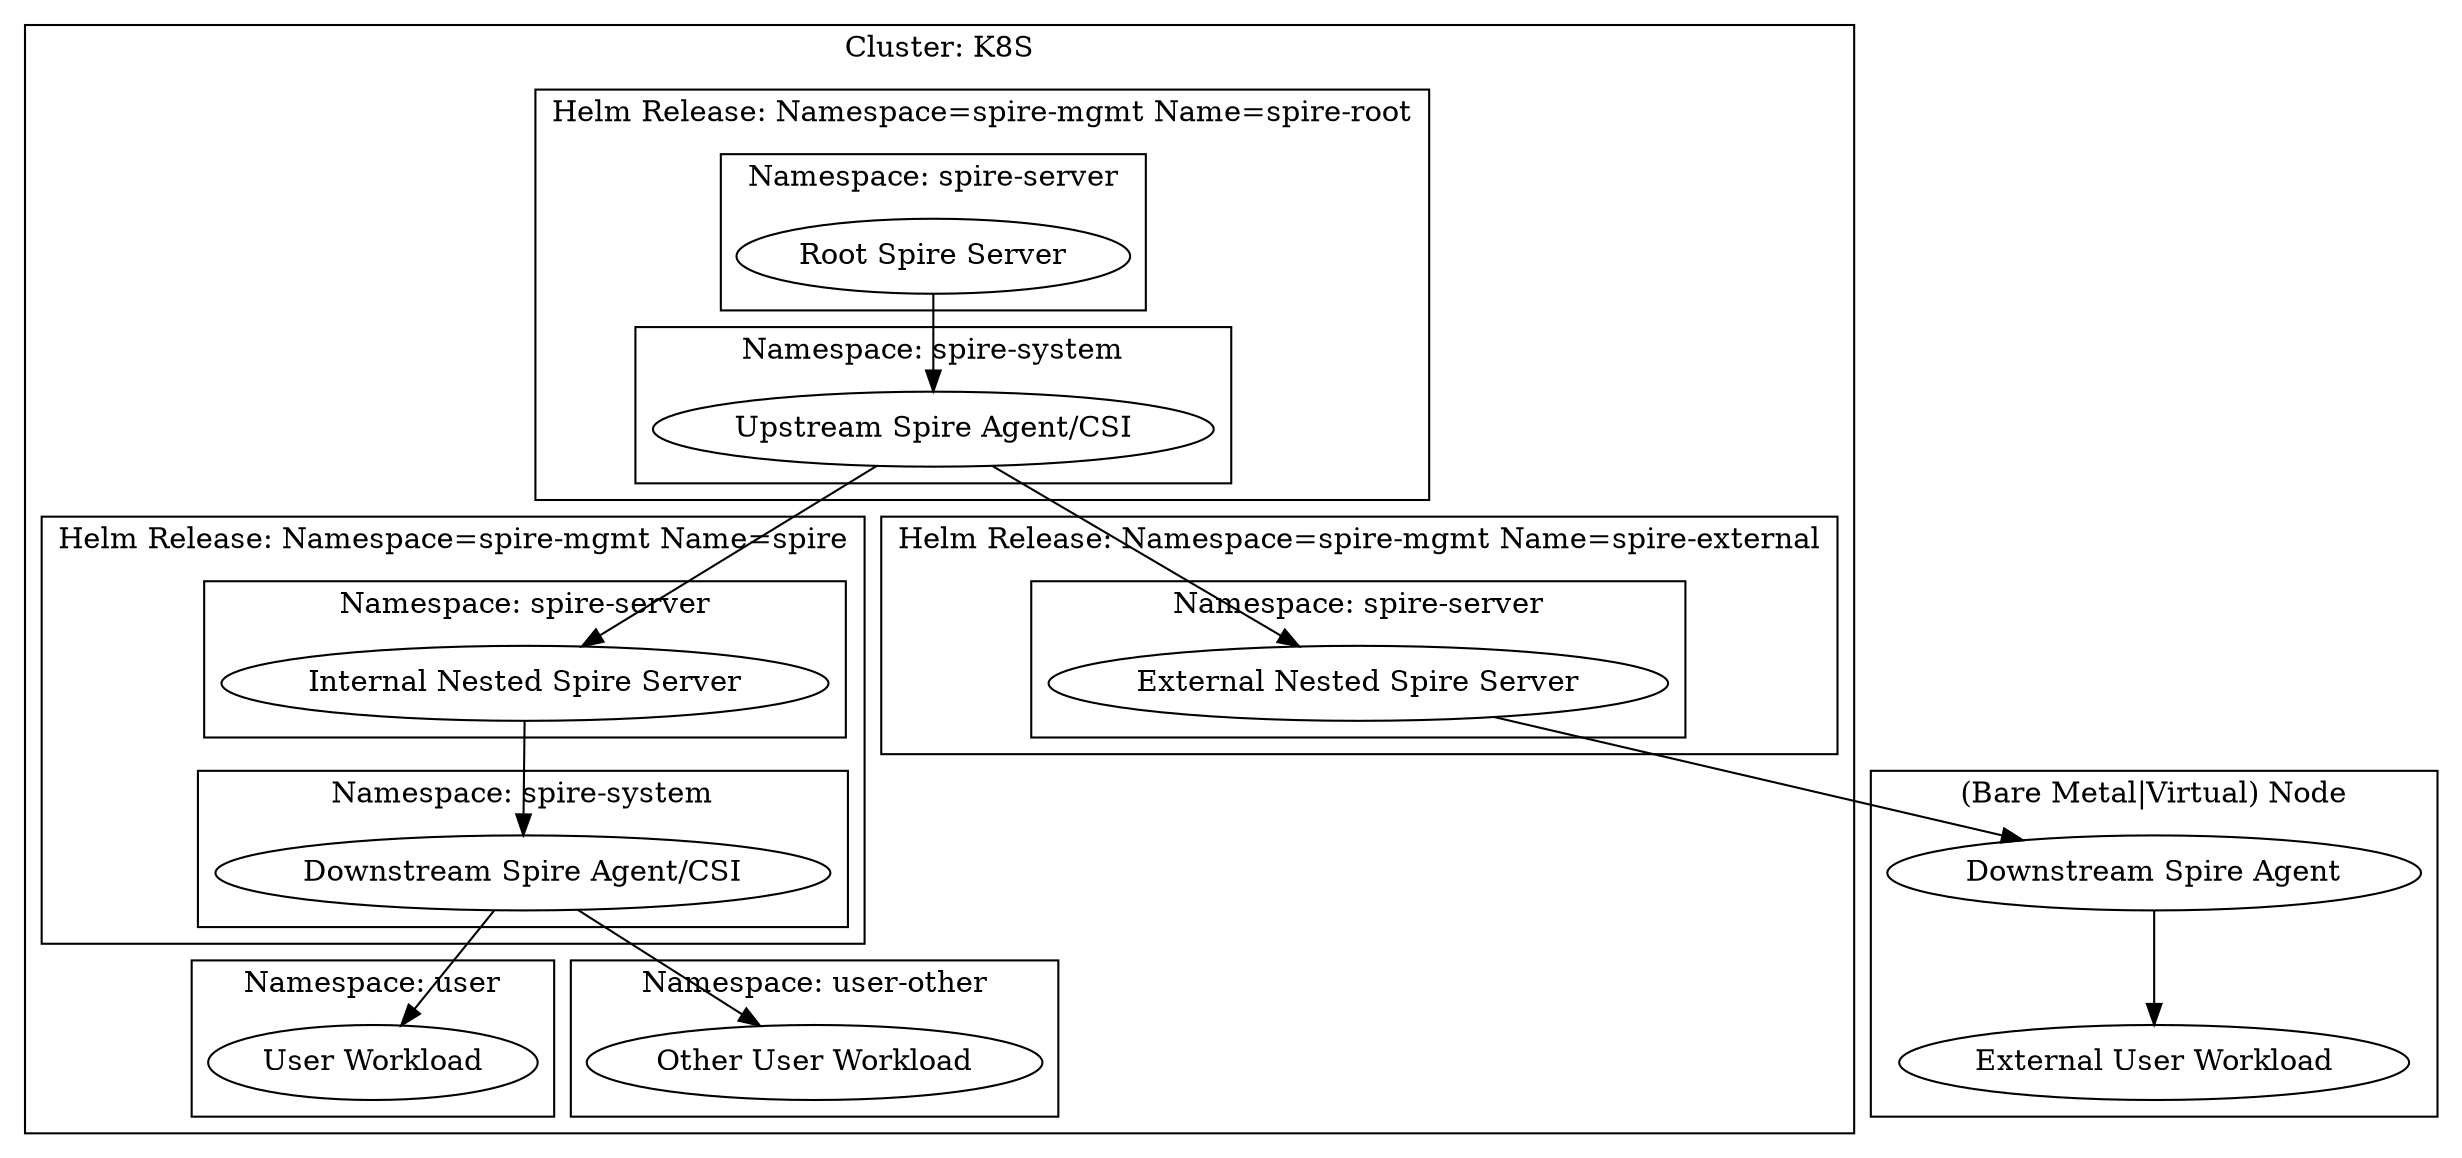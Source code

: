 digraph G {
  subgraph cluster_baremetal {
     label="(Bare Metal|Virtual) Node"
    spireDownstreamAgent3 [label="Downstream Spire Agent"];
    userWorkload3 [label="External User Workload"];
  }
  subgraph cluster_k8s {
    label="Cluster: K8S";
    subgraph cluster_root_release {
      label="Helm Release: Namespace=spire-mgmt Name=spire-root";
      subgraph cluster_ns_root_server {
        label="Namespace: spire-server"
        spireRoot [label="Root Spire Server"];
      }
      subgraph cluster_ns_1_system {
        label="Namespace: spire-system"
        spireUpstreamAgent1 [label="Upstream Spire Agent/CSI"];
      }
    }
    subgraph cluster_nested1_release {
      label="Helm Release: Namespace=spire-mgmt Name=spire"
      subgraph cluster_ns_nested_server {
        label="Namespace: spire-server";
        spireServerNested1 [label="Internal Nested Spire Server"];
      }
      subgraph cluster_ns_nested_system {
        label="Namespace: spire-system";
        spireDownstreamAgent1 [label="Downstream Spire Agent/CSI"];
      }
    }
    subgraph cluster_ns_nested_system {
      label="Namespace: user";
      userWorkload1 [label="User Workload"];
    }
    subgraph cluster_ns_nested2_system {
      label="Namespace: user-other";
      userWorkload2 [label="Other User Workload"];
    }
    subgraph cluster_nested3_release {
      label="Helm Release: Namespace=spire-mgmt Name=spire-external"
      subgraph cluster_ns_nested2_system {
        label="Namespace: spire-server";
        spireServerNested2 [label="External Nested Spire Server"];
      }
    }
    spireRoot -> spireUpstreamAgent1;
    spireUpstreamAgent1 -> spireServerNested1;
    spireServerNested1 -> spireDownstreamAgent1;
    spireDownstreamAgent1 -> userWorkload1;
    spireDownstreamAgent1 -> userWorkload2;
    spireUpstreamAgent1 -> spireServerNested2;
    spireServerNested2 -> spireDownstreamAgent3;
    spireDownstreamAgent3 -> userWorkload3;
  }
}
